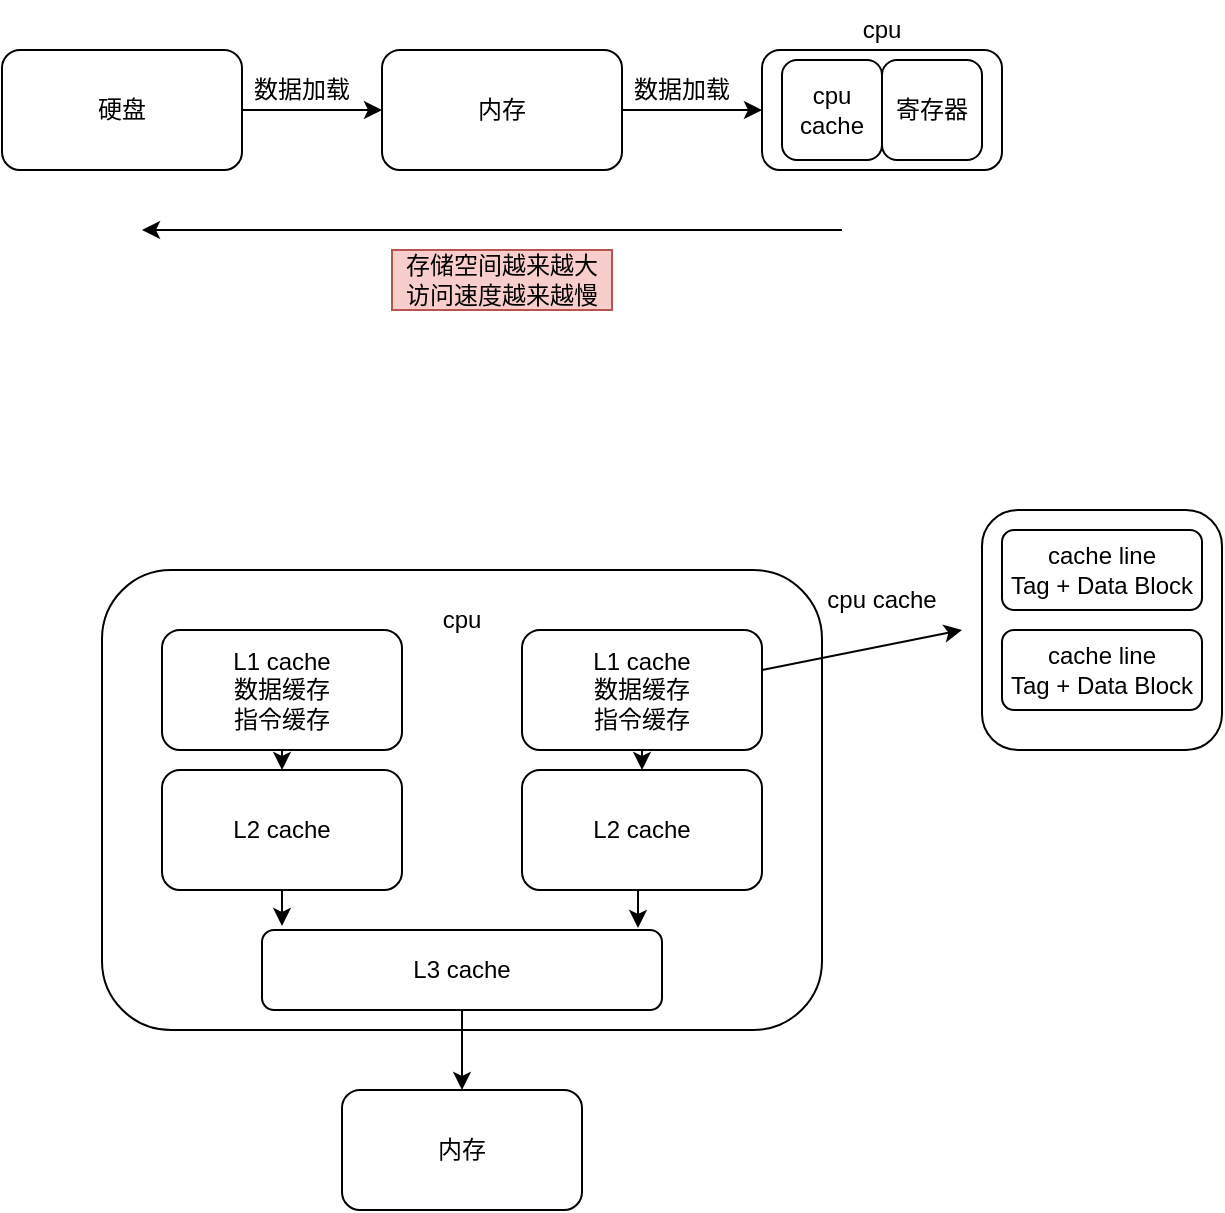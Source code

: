 <mxfile version="23.1.5" type="github">
  <diagram name="第 1 页" id="6GhYlpOtdUbrr685tgYN">
    <mxGraphModel dx="1026" dy="567" grid="1" gridSize="10" guides="1" tooltips="1" connect="1" arrows="1" fold="1" page="1" pageScale="1" pageWidth="827" pageHeight="1169" math="0" shadow="0">
      <root>
        <mxCell id="0" />
        <mxCell id="1" parent="0" />
        <mxCell id="o6KGrHuKZrv0jcu_rj-v-7" style="edgeStyle=orthogonalEdgeStyle;rounded=0;orthogonalLoop=1;jettySize=auto;html=1;exitX=1;exitY=0.5;exitDx=0;exitDy=0;" edge="1" parent="1" source="o6KGrHuKZrv0jcu_rj-v-1" target="o6KGrHuKZrv0jcu_rj-v-2">
          <mxGeometry relative="1" as="geometry" />
        </mxCell>
        <mxCell id="o6KGrHuKZrv0jcu_rj-v-1" value="硬盘" style="rounded=1;whiteSpace=wrap;html=1;" vertex="1" parent="1">
          <mxGeometry x="60" y="70" width="120" height="60" as="geometry" />
        </mxCell>
        <mxCell id="o6KGrHuKZrv0jcu_rj-v-9" style="edgeStyle=orthogonalEdgeStyle;rounded=0;orthogonalLoop=1;jettySize=auto;html=1;exitX=1;exitY=0.5;exitDx=0;exitDy=0;entryX=0;entryY=0.5;entryDx=0;entryDy=0;" edge="1" parent="1" source="o6KGrHuKZrv0jcu_rj-v-2" target="o6KGrHuKZrv0jcu_rj-v-3">
          <mxGeometry relative="1" as="geometry" />
        </mxCell>
        <mxCell id="o6KGrHuKZrv0jcu_rj-v-2" value="内存" style="rounded=1;whiteSpace=wrap;html=1;" vertex="1" parent="1">
          <mxGeometry x="250" y="70" width="120" height="60" as="geometry" />
        </mxCell>
        <mxCell id="o6KGrHuKZrv0jcu_rj-v-3" value="" style="rounded=1;whiteSpace=wrap;html=1;" vertex="1" parent="1">
          <mxGeometry x="440" y="70" width="120" height="60" as="geometry" />
        </mxCell>
        <mxCell id="o6KGrHuKZrv0jcu_rj-v-4" value="cpu&lt;br&gt;cache" style="rounded=1;whiteSpace=wrap;html=1;" vertex="1" parent="1">
          <mxGeometry x="450" y="75" width="50" height="50" as="geometry" />
        </mxCell>
        <mxCell id="o6KGrHuKZrv0jcu_rj-v-5" value="寄存器" style="rounded=1;whiteSpace=wrap;html=1;" vertex="1" parent="1">
          <mxGeometry x="500" y="75" width="50" height="50" as="geometry" />
        </mxCell>
        <mxCell id="o6KGrHuKZrv0jcu_rj-v-6" value="cpu" style="text;html=1;align=center;verticalAlign=middle;whiteSpace=wrap;rounded=0;" vertex="1" parent="1">
          <mxGeometry x="470" y="45" width="60" height="30" as="geometry" />
        </mxCell>
        <mxCell id="o6KGrHuKZrv0jcu_rj-v-8" value="数据加载" style="text;html=1;align=center;verticalAlign=middle;whiteSpace=wrap;rounded=0;" vertex="1" parent="1">
          <mxGeometry x="180" y="75" width="60" height="30" as="geometry" />
        </mxCell>
        <mxCell id="o6KGrHuKZrv0jcu_rj-v-10" value="数据加载" style="text;html=1;align=center;verticalAlign=middle;whiteSpace=wrap;rounded=0;" vertex="1" parent="1">
          <mxGeometry x="370" y="75" width="60" height="30" as="geometry" />
        </mxCell>
        <mxCell id="o6KGrHuKZrv0jcu_rj-v-13" value="" style="endArrow=classic;html=1;rounded=0;" edge="1" parent="1">
          <mxGeometry width="50" height="50" relative="1" as="geometry">
            <mxPoint x="480" y="160" as="sourcePoint" />
            <mxPoint x="130" y="160" as="targetPoint" />
          </mxGeometry>
        </mxCell>
        <mxCell id="o6KGrHuKZrv0jcu_rj-v-14" value="存储空间越来越大&lt;br&gt;访问速度越来越慢" style="text;html=1;align=center;verticalAlign=middle;whiteSpace=wrap;rounded=0;fillColor=#f8cecc;strokeColor=#b85450;" vertex="1" parent="1">
          <mxGeometry x="255" y="170" width="110" height="30" as="geometry" />
        </mxCell>
        <mxCell id="o6KGrHuKZrv0jcu_rj-v-15" value="" style="rounded=1;whiteSpace=wrap;html=1;" vertex="1" parent="1">
          <mxGeometry x="110" y="330" width="360" height="230" as="geometry" />
        </mxCell>
        <mxCell id="o6KGrHuKZrv0jcu_rj-v-21" style="edgeStyle=orthogonalEdgeStyle;rounded=0;orthogonalLoop=1;jettySize=auto;html=1;exitX=0.5;exitY=1;exitDx=0;exitDy=0;entryX=0.5;entryY=0;entryDx=0;entryDy=0;" edge="1" parent="1" source="o6KGrHuKZrv0jcu_rj-v-16" target="o6KGrHuKZrv0jcu_rj-v-18">
          <mxGeometry relative="1" as="geometry" />
        </mxCell>
        <mxCell id="o6KGrHuKZrv0jcu_rj-v-16" value="L1 cache&lt;br&gt;数据缓存&lt;br&gt;指令缓存" style="rounded=1;whiteSpace=wrap;html=1;" vertex="1" parent="1">
          <mxGeometry x="140" y="360" width="120" height="60" as="geometry" />
        </mxCell>
        <mxCell id="o6KGrHuKZrv0jcu_rj-v-22" style="edgeStyle=orthogonalEdgeStyle;rounded=0;orthogonalLoop=1;jettySize=auto;html=1;exitX=0.5;exitY=1;exitDx=0;exitDy=0;entryX=0.5;entryY=0;entryDx=0;entryDy=0;" edge="1" parent="1" source="o6KGrHuKZrv0jcu_rj-v-17" target="o6KGrHuKZrv0jcu_rj-v-19">
          <mxGeometry relative="1" as="geometry" />
        </mxCell>
        <mxCell id="o6KGrHuKZrv0jcu_rj-v-17" value="L1 cache&lt;br&gt;数据缓存&lt;br&gt;指令缓存" style="rounded=1;whiteSpace=wrap;html=1;" vertex="1" parent="1">
          <mxGeometry x="320" y="360" width="120" height="60" as="geometry" />
        </mxCell>
        <mxCell id="o6KGrHuKZrv0jcu_rj-v-18" value="L2 cache" style="rounded=1;whiteSpace=wrap;html=1;" vertex="1" parent="1">
          <mxGeometry x="140" y="430" width="120" height="60" as="geometry" />
        </mxCell>
        <mxCell id="o6KGrHuKZrv0jcu_rj-v-19" value="L2 cache" style="rounded=1;whiteSpace=wrap;html=1;" vertex="1" parent="1">
          <mxGeometry x="320" y="430" width="120" height="60" as="geometry" />
        </mxCell>
        <mxCell id="o6KGrHuKZrv0jcu_rj-v-32" style="edgeStyle=orthogonalEdgeStyle;rounded=0;orthogonalLoop=1;jettySize=auto;html=1;exitX=0.5;exitY=1;exitDx=0;exitDy=0;" edge="1" parent="1" source="o6KGrHuKZrv0jcu_rj-v-20">
          <mxGeometry relative="1" as="geometry">
            <mxPoint x="290" y="590" as="targetPoint" />
          </mxGeometry>
        </mxCell>
        <mxCell id="o6KGrHuKZrv0jcu_rj-v-20" value="L3 cache" style="rounded=1;whiteSpace=wrap;html=1;" vertex="1" parent="1">
          <mxGeometry x="190" y="510" width="200" height="40" as="geometry" />
        </mxCell>
        <mxCell id="o6KGrHuKZrv0jcu_rj-v-24" style="edgeStyle=orthogonalEdgeStyle;rounded=0;orthogonalLoop=1;jettySize=auto;html=1;exitX=0.5;exitY=1;exitDx=0;exitDy=0;entryX=0.05;entryY=-0.05;entryDx=0;entryDy=0;entryPerimeter=0;" edge="1" parent="1" source="o6KGrHuKZrv0jcu_rj-v-18" target="o6KGrHuKZrv0jcu_rj-v-20">
          <mxGeometry relative="1" as="geometry" />
        </mxCell>
        <mxCell id="o6KGrHuKZrv0jcu_rj-v-31" style="edgeStyle=orthogonalEdgeStyle;rounded=0;orthogonalLoop=1;jettySize=auto;html=1;exitX=0.5;exitY=1;exitDx=0;exitDy=0;entryX=0.94;entryY=-0.025;entryDx=0;entryDy=0;entryPerimeter=0;" edge="1" parent="1" source="o6KGrHuKZrv0jcu_rj-v-19" target="o6KGrHuKZrv0jcu_rj-v-20">
          <mxGeometry relative="1" as="geometry" />
        </mxCell>
        <mxCell id="o6KGrHuKZrv0jcu_rj-v-33" value="内存" style="rounded=1;whiteSpace=wrap;html=1;" vertex="1" parent="1">
          <mxGeometry x="230" y="590" width="120" height="60" as="geometry" />
        </mxCell>
        <mxCell id="o6KGrHuKZrv0jcu_rj-v-34" value="cpu" style="text;html=1;align=center;verticalAlign=middle;whiteSpace=wrap;rounded=0;" vertex="1" parent="1">
          <mxGeometry x="260" y="340" width="60" height="30" as="geometry" />
        </mxCell>
        <mxCell id="o6KGrHuKZrv0jcu_rj-v-35" value="" style="rounded=1;whiteSpace=wrap;html=1;" vertex="1" parent="1">
          <mxGeometry x="550" y="300" width="120" height="120" as="geometry" />
        </mxCell>
        <mxCell id="o6KGrHuKZrv0jcu_rj-v-36" value="cache line&lt;br&gt;Tag + Data Block" style="rounded=1;whiteSpace=wrap;html=1;" vertex="1" parent="1">
          <mxGeometry x="560" y="310" width="100" height="40" as="geometry" />
        </mxCell>
        <mxCell id="o6KGrHuKZrv0jcu_rj-v-37" value="cache line&lt;br&gt;Tag + Data Block" style="rounded=1;whiteSpace=wrap;html=1;" vertex="1" parent="1">
          <mxGeometry x="560" y="360" width="100" height="40" as="geometry" />
        </mxCell>
        <mxCell id="o6KGrHuKZrv0jcu_rj-v-38" value="" style="endArrow=classic;html=1;rounded=0;" edge="1" parent="1">
          <mxGeometry width="50" height="50" relative="1" as="geometry">
            <mxPoint x="440" y="380" as="sourcePoint" />
            <mxPoint x="540" y="360" as="targetPoint" />
          </mxGeometry>
        </mxCell>
        <mxCell id="o6KGrHuKZrv0jcu_rj-v-39" value="cpu cache" style="text;html=1;align=center;verticalAlign=middle;whiteSpace=wrap;rounded=0;" vertex="1" parent="1">
          <mxGeometry x="470" y="330" width="60" height="30" as="geometry" />
        </mxCell>
      </root>
    </mxGraphModel>
  </diagram>
</mxfile>
